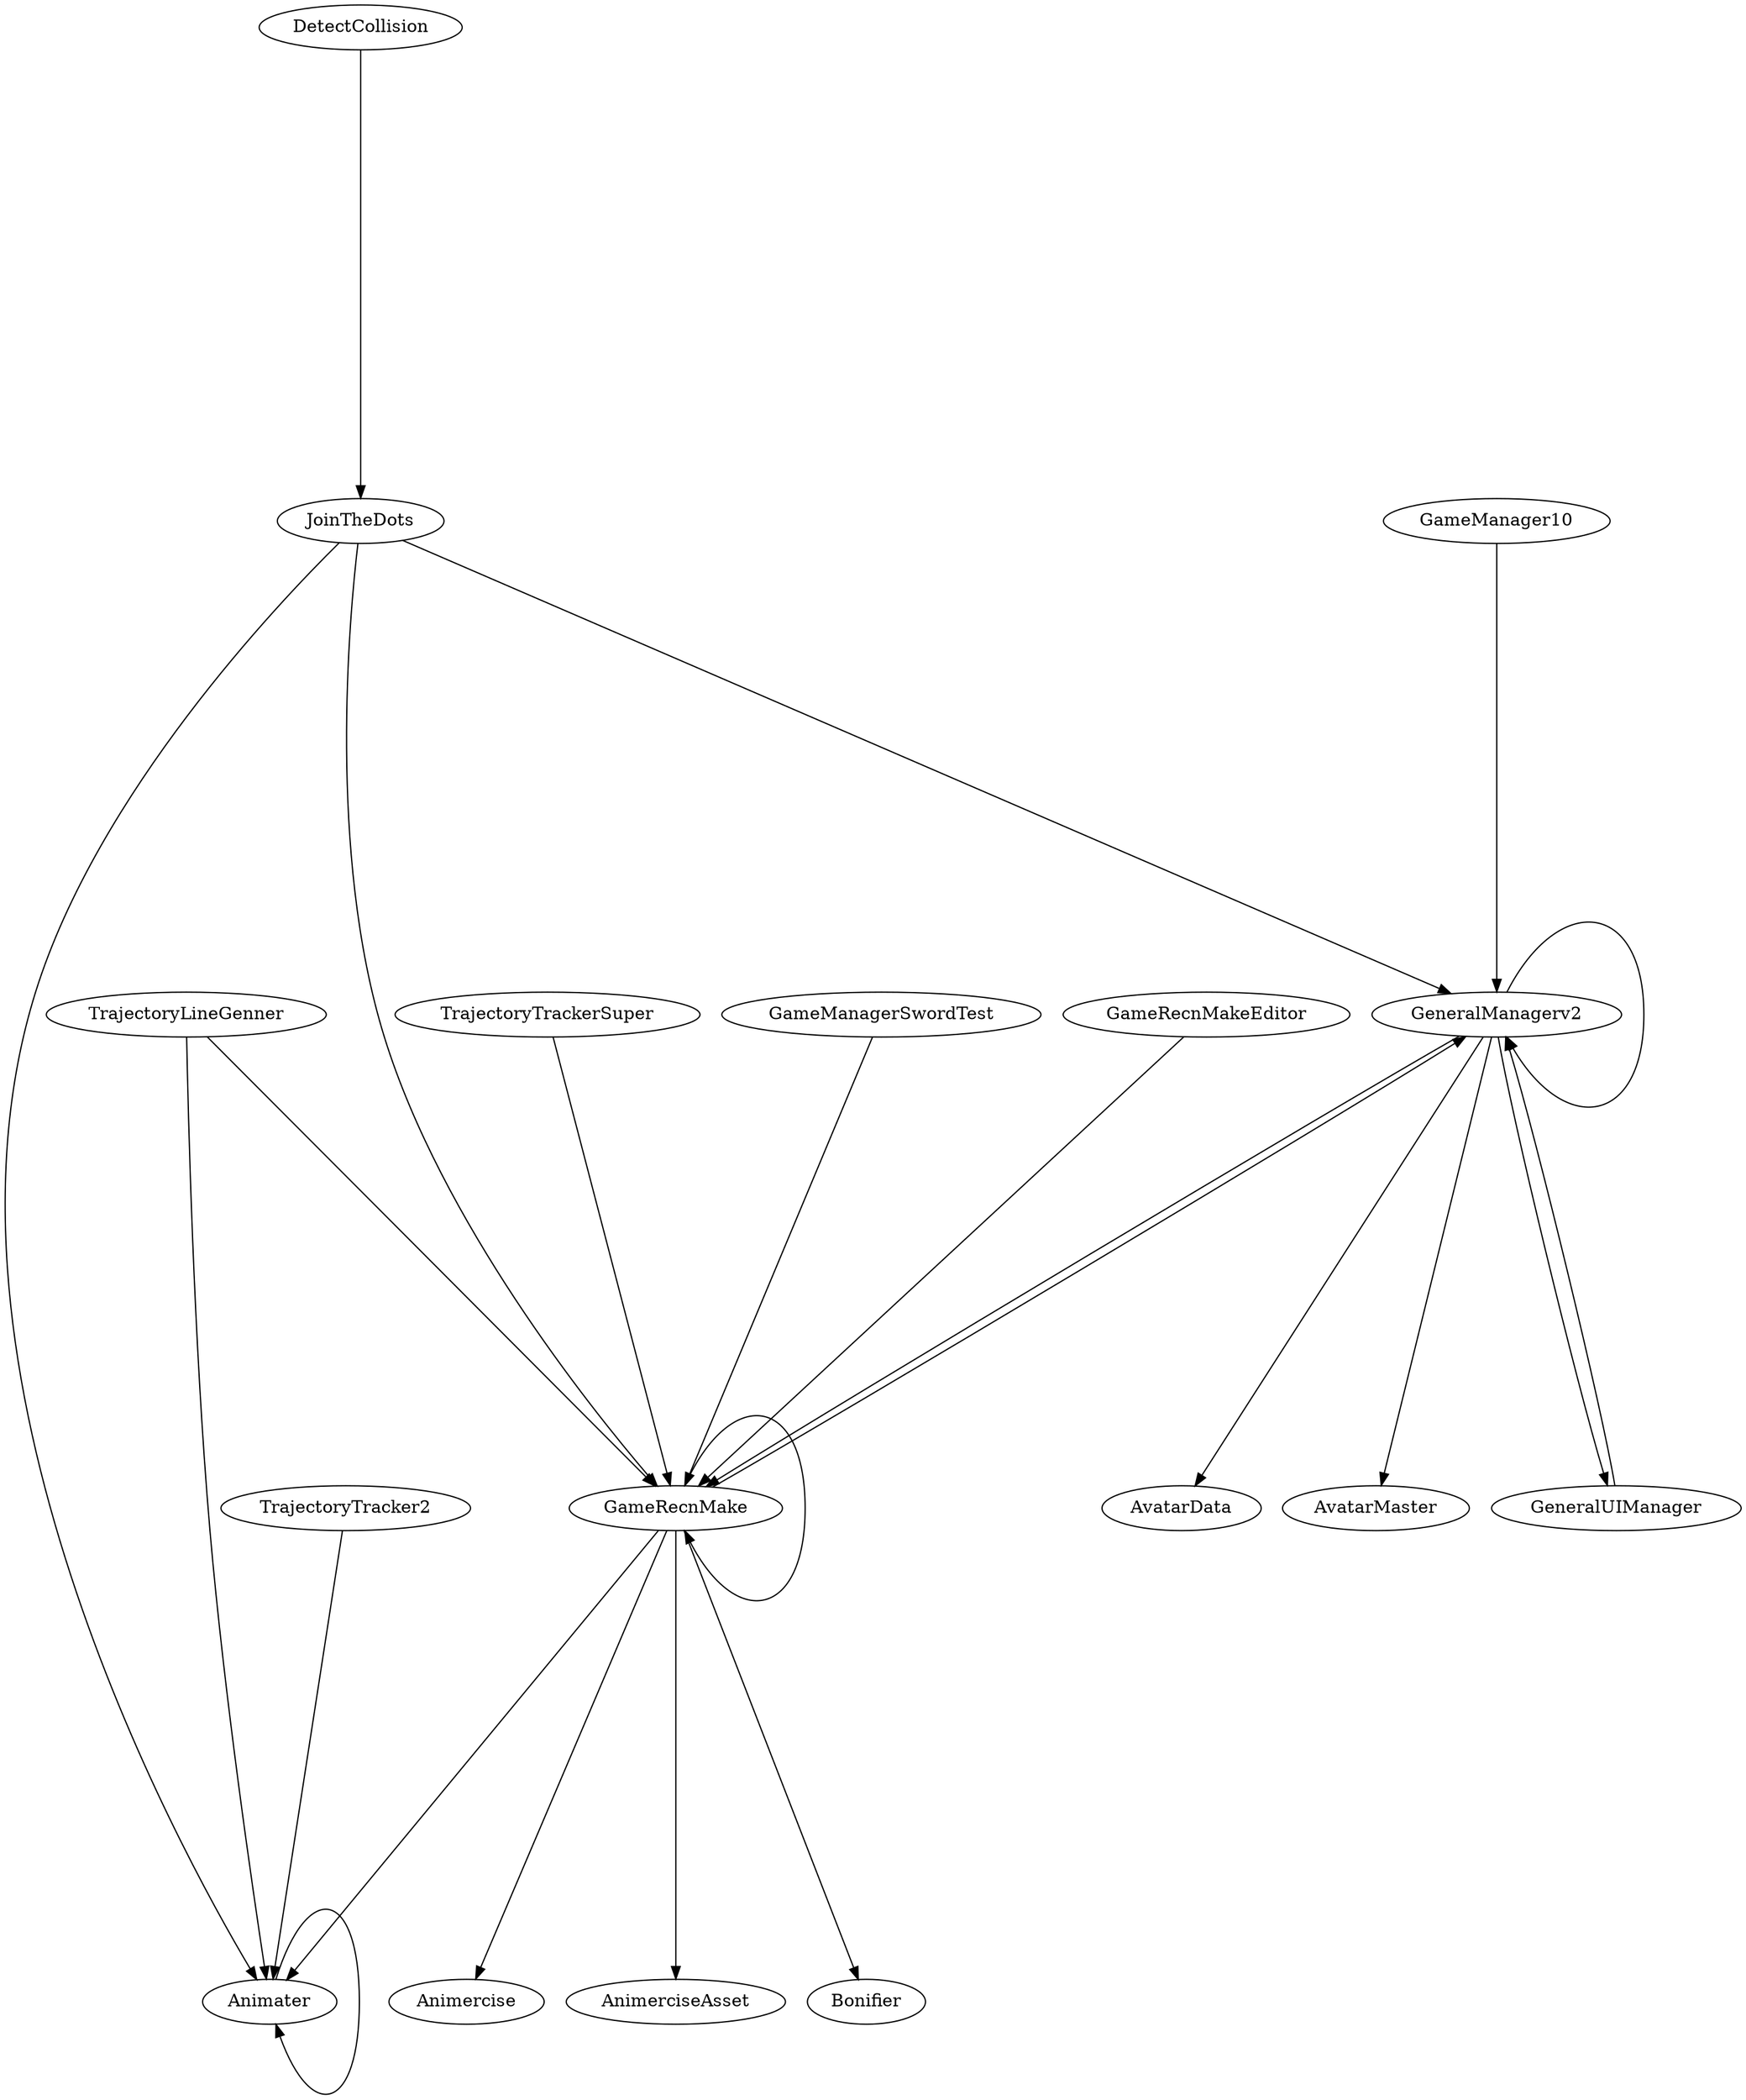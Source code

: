 digraph  {
	graph [nodesep=0.25,
		ranksep=5.0
	];
	JoinTheDots -> GeneralManagerv2;
	JoinTheDots -> GameRecnMake;
	JoinTheDots -> Animater;
	DetectCollision -> JoinTheDots;
	GeneralManagerv2 -> GeneralManagerv2;
	GeneralManagerv2 -> GameRecnMake;
	GeneralManagerv2 -> AvatarData;
	GeneralManagerv2 -> AvatarMaster;
	GeneralManagerv2 -> GeneralUIManager;
	GameRecnMake -> GeneralManagerv2;
	GameRecnMake -> GameRecnMake;
	GameRecnMake -> Animater;
	GameRecnMake -> Animercise;
	GameRecnMake -> AnimerciseAsset;
	GameRecnMake -> Bonifier;
	Animater -> Animater;
	GeneralUIManager -> GeneralManagerv2;
	GameManager10 -> GeneralManagerv2;
	TrajectoryTrackerSuper -> GameRecnMake;
	TrajectoryLineGenner -> GameRecnMake;
	TrajectoryLineGenner -> Animater;
	GameManagerSwordTest -> GameRecnMake;
	GameRecnMakeEditor -> GameRecnMake;
	TrajectoryTracker2 -> Animater;
}
